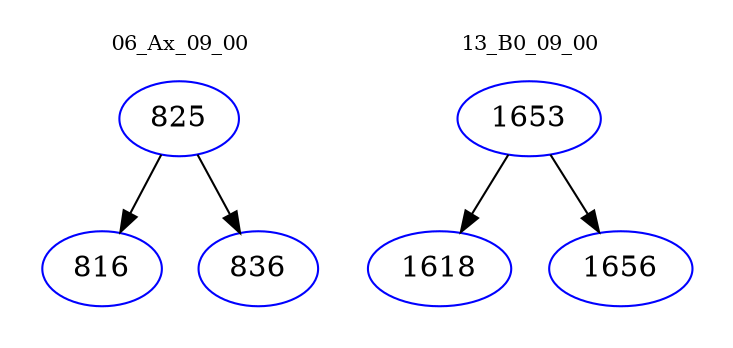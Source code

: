 digraph{
subgraph cluster_0 {
color = white
label = "06_Ax_09_00";
fontsize=10;
T0_825 [label="825", color="blue"]
T0_825 -> T0_816 [color="black"]
T0_816 [label="816", color="blue"]
T0_825 -> T0_836 [color="black"]
T0_836 [label="836", color="blue"]
}
subgraph cluster_1 {
color = white
label = "13_B0_09_00";
fontsize=10;
T1_1653 [label="1653", color="blue"]
T1_1653 -> T1_1618 [color="black"]
T1_1618 [label="1618", color="blue"]
T1_1653 -> T1_1656 [color="black"]
T1_1656 [label="1656", color="blue"]
}
}
